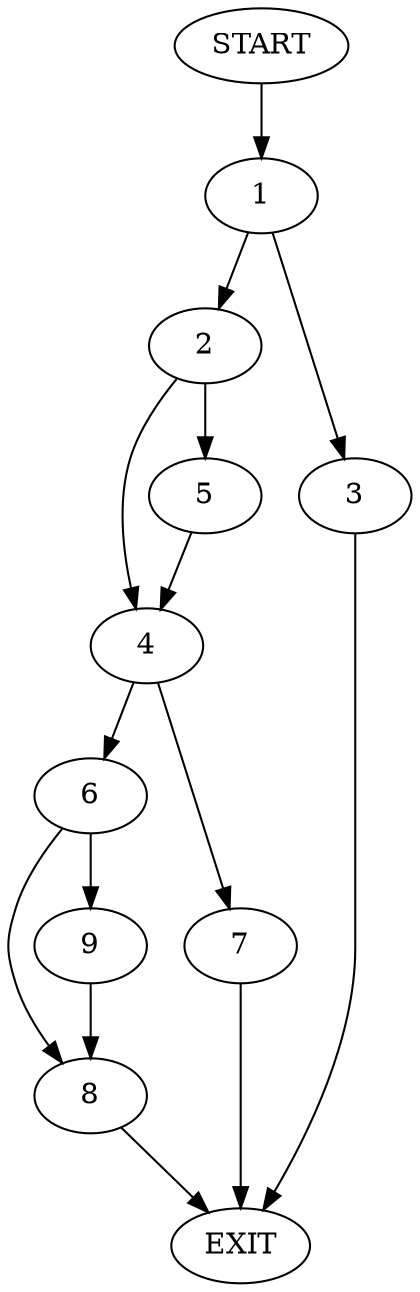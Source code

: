 digraph {
0 [label="START"]
10 [label="EXIT"]
0 -> 1
1 -> 2
1 -> 3
2 -> 4
2 -> 5
3 -> 10
5 -> 4
4 -> 6
4 -> 7
6 -> 8
6 -> 9
7 -> 10
9 -> 8
8 -> 10
}
